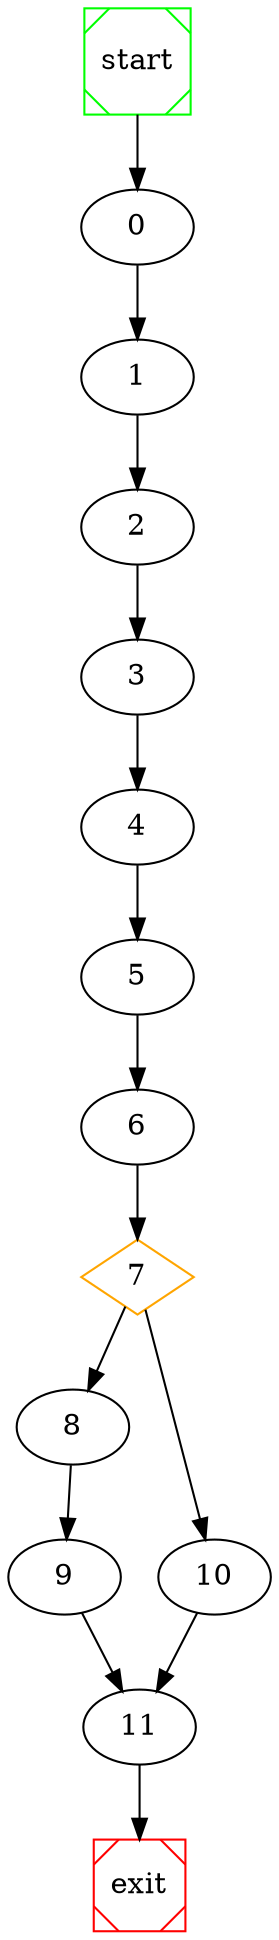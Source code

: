 # dot file created at runtime

digraph G {
	start -> 0;
	0 -> 1 ;
	1 -> 2 ;
	2 -> 3 ;
	3 -> 4 ;
	4 -> 5 ;
	5 -> 6 ;
	7 [shape=diamond, color=orange] ;
	8 -> 9 ;
	7 -> 8 ;
	7 -> 10 ;
	6 -> 7 ;
	9 -> 11 ;
	10 -> 11 ;
	11 -> exit;

	start [shape=Msquare, color=green];
	exit [shape=Msquare, color=red];
}